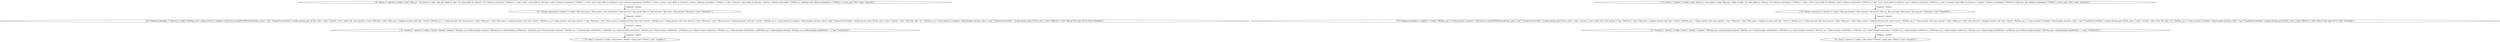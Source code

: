 digraph {
    0 [ label = "{\"id\":\"Source_0\",\"operator\":{\"config\":{\"path\":\"films.csv\",\"root_iterator\":{\"alias\":\"film_xml\",\"fields\":[{\"alias\":\"id\",\"inner_fields\":[],\"reference\":\"id\",\"reference_formulation\":\"CSVRows\"},{\"alias\":\"name\",\"inner_fields\":[],\"reference\":\"name\",\"reference_formulation\":\"CSVRows\"},{\"alias\":\"year\",\"inner_fields\":[],\"reference\":\"year\",\"reference_formulation\":\"CSVRows\"},{\"alias\":\"country\",\"inner_fields\":[],\"reference\":\"country\",\"reference_formulation\":\"CSVRows\"},{\"alias\":\"directors\",\"inner_fields\":[],\"reference\":\"director\",\"reference_formulation\":\"CSVRows\"}],\"reference\":null,\"reference_formulation\":\"CSVRows\"},\"source_type\":\"File\"},\"type\":\"SourceOp\"}}" ]
    1 [ label = "{\"id\":\"Source_1\",\"operator\":{\"config\":{\"path\":\"film2.csv\",\"root_iterator\":{\"alias\":\"film_json\",\"fields\":[{\"alias\":\"id\",\"inner_fields\":[],\"reference\":\"id\",\"reference_formulation\":\"CSVRows\"},{\"alias\":\"name\",\"inner_fields\":[],\"reference\":\"name\",\"reference_formulation\":\"CSVRows\"},{\"alias\":\"year\",\"inner_fields\":[],\"reference\":\"year\",\"reference_formulation\":\"CSVRows\"},{\"alias\":\"comment\",\"inner_fields\":[],\"reference\":\"comment\",\"reference_formulation\":\"CSVRows\"}],\"reference\":null,\"reference_formulation\":\"CSVRows\"},\"source_type\":\"File\"},\"type\":\"SourceOp\"}}" ]
    2 [ label = "{\"id\":\"Rename_expression_2\",\"operator\":{\"config\":{\"film_json.comment\":\"films.comment\",\"film_json.id\":\"films.id\",\"film_json.name\":\"films.name\",\"film_json.year\":\"films.year\"},\"type\":\"RenameOp\"}}" ]
    3 [ label = "{\"id\":\"Extend_for_Serializer_3\",\"operator\":{\"config\":{\"MyFilms_om_0\":{\"dtype_function\":{\"template\":\"http://www.w3.org/2001/XMLSchema#{func_value}\",\"type\":\"TemplateFunctionValue\",\"variable_function_pairs\":[[\"func_value\",{\"type\":\"Constant\",\"value\":\"gYear\"}]]},\"inner_function\":{\"type\":\"Reference\",\"value\":\"films.year\"},\"langtype_function\":null,\"type\":\"Literal\"},\"MyFilms_om_1\":{\"dtype_function\":null,\"inner_function\":{\"type\":\"Reference\",\"value\":\"films.name\"},\"langtype_function\":null,\"type\":\"Literal\"},\"MyFilms_om_2\":{\"dtype_function\":null,\"inner_function\":{\"type\":\"Reference\",\"value\":\"films.country\"},\"langtype_function\":null,\"type\":\"Literal\"},\"MyFilms_om_3\":{\"dtype_function\":null,\"inner_function\":{\"type\":\"Reference\",\"value\":\"films.directors\"},\"langtype_function\":null,\"type\":\"Literal\"},\"MyFilms_om_4\":{\"inner_function\":{\"template\":\"http://example.com/{func_value}\",\"type\":\"TemplateFunctionValue\",\"variable_function_pairs\":[[\"func_value\",{\"type\":\"Constant\",\"value\":\"Film\"}]]},\"type\":\"Iri\"},\"MyFilms_sm_0\":{\"inner_function\":{\"template\":\"http://example.com/{func_value}\",\"type\":\"TemplateFunctionValue\",\"variable_function_pairs\":[[\"func_value\",{\"type\":\"Reference\",\"value\":\"films.id\"}]]},\"type\":\"Iri\"}},\"type\":\"ExtendOp\"}}" ]
    4 [ label = "{\"id\":\"Serialize_4\",\"operator\":{\"config\":{\"format\":\"NQuads\",\"template\":\"?MyFilms_sm_0 <http://example.com/year> ?MyFilms_om_0 <http://example.com/MyFilms> .\\n?MyFilms_sm_0 <http://example.com/name> ?MyFilms_om_1 <http://example.com/MyFilms> .\\n?MyFilms_sm_0 <http://example.com/country> ?MyFilms_om_2 <http://example.com/MyFilms> .\\n?MyFilms_sm_0 <http://example.com/director> ?MyFilms_om_3 <http://example.com/MyFilms> .\\n?MyFilms_sm_0 <http://example.com/type> ?MyFilms_om_4 <http://example.com/MyFilms> .\"},\"type\":\"SerializerOp\"}}" ]
    5 [ label = "{\"id\":\"Sink_5\",\"operator\":{\"config\":{\"data_format\":\"NQuads\",\"target_type\":\"StdOut\"},\"type\":\"TargetOp\"}}" ]
    6 [ label = "{\"id\":\"Rename_expression_6\",\"operator\":{\"config\":{\"film_xml.country\":\"films.country\",\"film_xml.directors\":\"films.directors\",\"film_xml.id\":\"films.id\",\"film_xml.name\":\"films.name\",\"film_xml.year\":\"films.year\"},\"type\":\"RenameOp\"}}" ]
    7 [ label = "{\"id\":\"Extend_for_Serializer_7\",\"operator\":{\"config\":{\"MyFilms_om_0\":{\"dtype_function\":{\"template\":\"http://www.w3.org/2001/XMLSchema#{func_value}\",\"type\":\"TemplateFunctionValue\",\"variable_function_pairs\":[[\"func_value\",{\"type\":\"Constant\",\"value\":\"gYear\"}]]},\"inner_function\":{\"type\":\"Reference\",\"value\":\"films.year\"},\"langtype_function\":null,\"type\":\"Literal\"},\"MyFilms_om_1\":{\"dtype_function\":null,\"inner_function\":{\"type\":\"Reference\",\"value\":\"films.name\"},\"langtype_function\":null,\"type\":\"Literal\"},\"MyFilms_om_2\":{\"dtype_function\":null,\"inner_function\":{\"type\":\"Reference\",\"value\":\"films.country\"},\"langtype_function\":null,\"type\":\"Literal\"},\"MyFilms_om_3\":{\"dtype_function\":null,\"inner_function\":{\"type\":\"Reference\",\"value\":\"films.directors\"},\"langtype_function\":null,\"type\":\"Literal\"},\"MyFilms_om_4\":{\"inner_function\":{\"template\":\"http://example.com/{func_value}\",\"type\":\"TemplateFunctionValue\",\"variable_function_pairs\":[[\"func_value\",{\"type\":\"Constant\",\"value\":\"Film\"}]]},\"type\":\"Iri\"},\"MyFilms_sm_0\":{\"inner_function\":{\"template\":\"http://example.com/{func_value}\",\"type\":\"TemplateFunctionValue\",\"variable_function_pairs\":[[\"func_value\",{\"type\":\"Reference\",\"value\":\"films.id\"}]]},\"type\":\"Iri\"}},\"type\":\"ExtendOp\"}}" ]
    8 [ label = "{\"id\":\"Serialize_8\",\"operator\":{\"config\":{\"format\":\"NQuads\",\"template\":\"?MyFilms_sm_0 <http://example.com/year> ?MyFilms_om_0 <http://example.com/MyFilms> .\\n?MyFilms_sm_0 <http://example.com/name> ?MyFilms_om_1 <http://example.com/MyFilms> .\\n?MyFilms_sm_0 <http://example.com/country> ?MyFilms_om_2 <http://example.com/MyFilms> .\\n?MyFilms_sm_0 <http://example.com/director> ?MyFilms_om_3 <http://example.com/MyFilms> .\\n?MyFilms_sm_0 <http://example.com/type> ?MyFilms_om_4 <http://example.com/MyFilms> .\"},\"type\":\"SerializerOp\"}}" ]
    9 [ label = "{\"id\":\"Sink_9\",\"operator\":{\"config\":{\"data_format\":\"NQuads\",\"target_type\":\"StdOut\"},\"type\":\"TargetOp\"}}" ]
    1 -> 2 [ label = "{\"fragment\": default}" ]
    2 -> 3 [ label = "{\"fragment\": default}" ]
    3 -> 4 [ label = "{\"fragment\": default}" ]
    4 -> 5 [ label = "{\"fragment\": default}" ]
    0 -> 6 [ label = "{\"fragment\": default}" ]
    6 -> 7 [ label = "{\"fragment\": default}" ]
    7 -> 8 [ label = "{\"fragment\": default}" ]
    8 -> 9 [ label = "{\"fragment\": default}" ]
}
